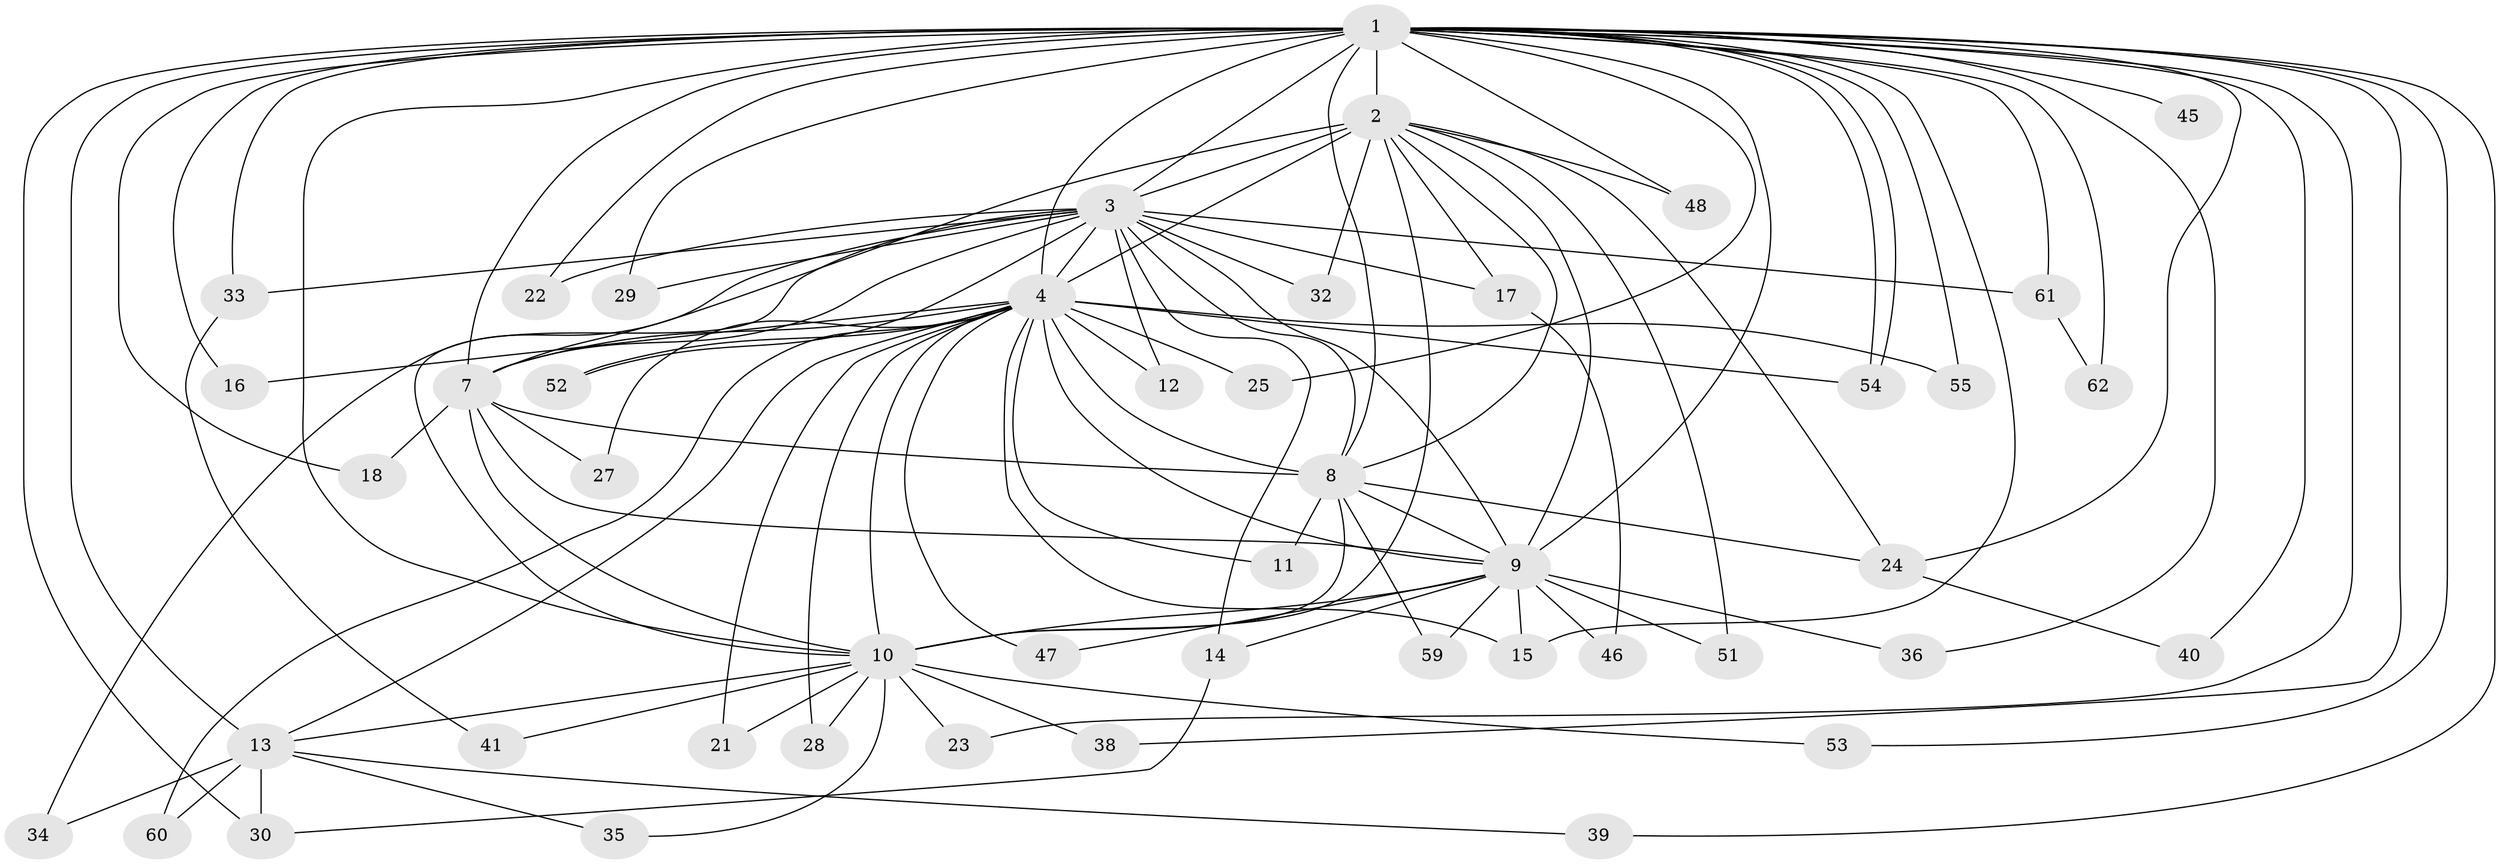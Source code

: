 // Generated by graph-tools (version 1.1) at 2025/23/03/03/25 07:23:48]
// undirected, 47 vertices, 110 edges
graph export_dot {
graph [start="1"]
  node [color=gray90,style=filled];
  1 [super="+5"];
  2 [super="+26"];
  3 [super="+50"];
  4 [super="+6"];
  7 [super="+56"];
  8 [super="+37"];
  9 [super="+49"];
  10 [super="+42"];
  11 [super="+58"];
  12;
  13 [super="+20"];
  14;
  15 [super="+44"];
  16 [super="+19"];
  17;
  18;
  21;
  22;
  23;
  24 [super="+43"];
  25;
  27;
  28;
  29;
  30 [super="+31"];
  32;
  33;
  34;
  35;
  36;
  38;
  39;
  40;
  41;
  45;
  46;
  47;
  48;
  51;
  52;
  53;
  54 [super="+57"];
  55;
  59;
  60;
  61;
  62;
  1 -- 2 [weight=2];
  1 -- 3 [weight=2];
  1 -- 4 [weight=4];
  1 -- 7 [weight=2];
  1 -- 8 [weight=2];
  1 -- 9 [weight=2];
  1 -- 10 [weight=2];
  1 -- 13;
  1 -- 16 [weight=2];
  1 -- 22;
  1 -- 25;
  1 -- 33;
  1 -- 45 [weight=2];
  1 -- 48;
  1 -- 54;
  1 -- 54;
  1 -- 62;
  1 -- 18;
  1 -- 23;
  1 -- 24;
  1 -- 29;
  1 -- 30;
  1 -- 36;
  1 -- 38;
  1 -- 39;
  1 -- 40;
  1 -- 53;
  1 -- 55;
  1 -- 61;
  1 -- 15;
  2 -- 3 [weight=2];
  2 -- 4 [weight=2];
  2 -- 7;
  2 -- 8;
  2 -- 9;
  2 -- 10;
  2 -- 17;
  2 -- 32;
  2 -- 51;
  2 -- 48;
  2 -- 24;
  3 -- 4 [weight=3];
  3 -- 7;
  3 -- 8;
  3 -- 9;
  3 -- 10;
  3 -- 12;
  3 -- 14;
  3 -- 17;
  3 -- 22;
  3 -- 29;
  3 -- 32;
  3 -- 33;
  3 -- 34;
  3 -- 52;
  3 -- 61;
  4 -- 7 [weight=2];
  4 -- 8 [weight=2];
  4 -- 9 [weight=3];
  4 -- 10 [weight=2];
  4 -- 11;
  4 -- 13;
  4 -- 15;
  4 -- 21;
  4 -- 12;
  4 -- 25;
  4 -- 27;
  4 -- 28;
  4 -- 47;
  4 -- 52;
  4 -- 55;
  4 -- 60;
  4 -- 54;
  4 -- 16;
  7 -- 8 [weight=2];
  7 -- 9;
  7 -- 10;
  7 -- 18;
  7 -- 27;
  8 -- 9;
  8 -- 10;
  8 -- 11 [weight=2];
  8 -- 24;
  8 -- 59;
  9 -- 10;
  9 -- 14;
  9 -- 15;
  9 -- 36;
  9 -- 46;
  9 -- 47;
  9 -- 51;
  9 -- 59;
  10 -- 21;
  10 -- 23;
  10 -- 35;
  10 -- 38;
  10 -- 41;
  10 -- 53;
  10 -- 13;
  10 -- 28;
  13 -- 30;
  13 -- 34;
  13 -- 35;
  13 -- 39;
  13 -- 60;
  14 -- 30;
  17 -- 46;
  24 -- 40;
  33 -- 41;
  61 -- 62;
}
